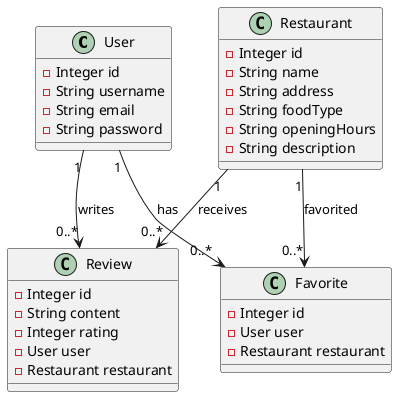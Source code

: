 @startuml
!define RECTANGLE class

RECTANGLE User {
  - Integer id
  - String username
  - String email
  - String password
}

RECTANGLE Restaurant {
  - Integer id
  - String name
  - String address
  - String foodType
  - String openingHours
  - String description
}

RECTANGLE Review {
  - Integer id
  - String content
  - Integer rating
  - User user
  - Restaurant restaurant
}

RECTANGLE Favorite {
  - Integer id
  - User user
  - Restaurant restaurant
}

User "1" --> "0..*" Review: writes
Restaurant "1" --> "0..*" Review: receives
User "1" --> "0..*" Favorite: has
Restaurant "1" --> "0..*" Favorite: favorited

@enduml

